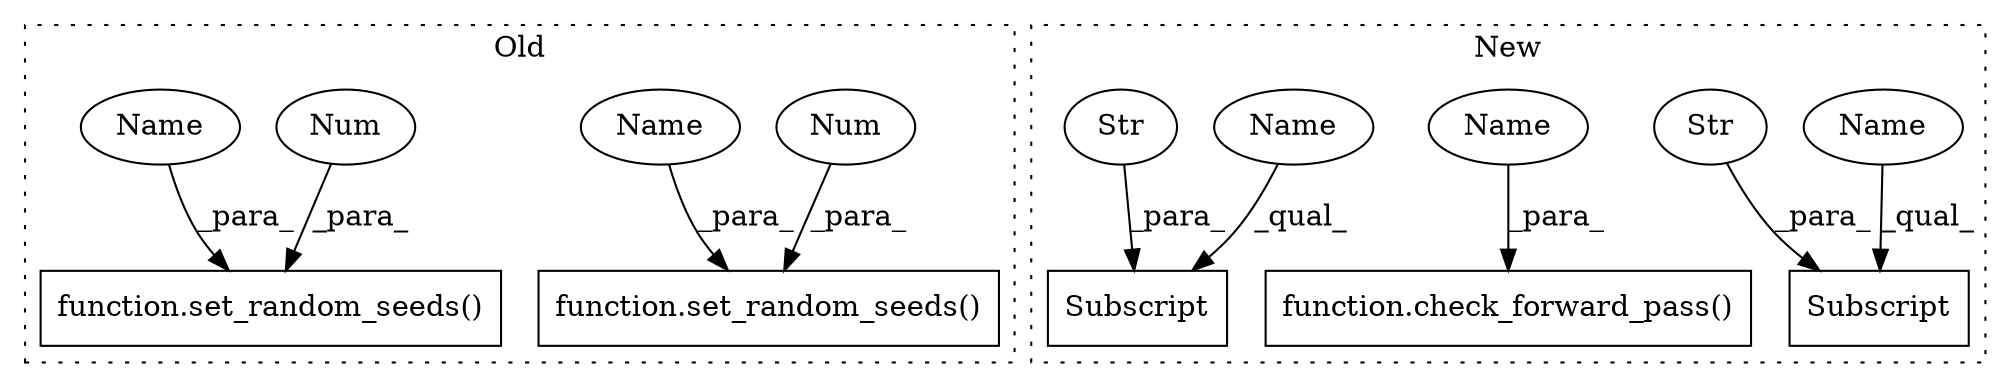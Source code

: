 digraph G {
subgraph cluster0 {
1 [label="function.set_random_seeds()" a="75" s="3458,3483" l="17,1" shape="box"];
7 [label="function.set_random_seeds()" a="75" s="3869,3894" l="17,1" shape="box"];
8 [label="Num" a="76" s="3886" l="1" shape="ellipse"];
9 [label="Num" a="76" s="3475" l="1" shape="ellipse"];
10 [label="Name" a="87" s="3478" l="5" shape="ellipse"];
11 [label="Name" a="87" s="3889" l="5" shape="ellipse"];
label = "Old";
style="dotted";
}
subgraph cluster1 {
2 [label="function.check_forward_pass()" a="75" s="2738,2775" l="19,2" shape="box"];
3 [label="Subscript" a="63" s="2625,0" l="25,0" shape="box"];
4 [label="Str" a="66" s="2637" l="12" shape="ellipse"];
5 [label="Subscript" a="63" s="2652,0" l="24,0" shape="box"];
6 [label="Str" a="66" s="2664" l="11" shape="ellipse"];
12 [label="Name" a="87" s="2764" l="11" shape="ellipse"];
13 [label="Name" a="87" s="2625" l="11" shape="ellipse"];
14 [label="Name" a="87" s="2652" l="11" shape="ellipse"];
label = "New";
style="dotted";
}
4 -> 3 [label="_para_"];
6 -> 5 [label="_para_"];
8 -> 7 [label="_para_"];
9 -> 1 [label="_para_"];
10 -> 1 [label="_para_"];
11 -> 7 [label="_para_"];
12 -> 2 [label="_para_"];
13 -> 3 [label="_qual_"];
14 -> 5 [label="_qual_"];
}
